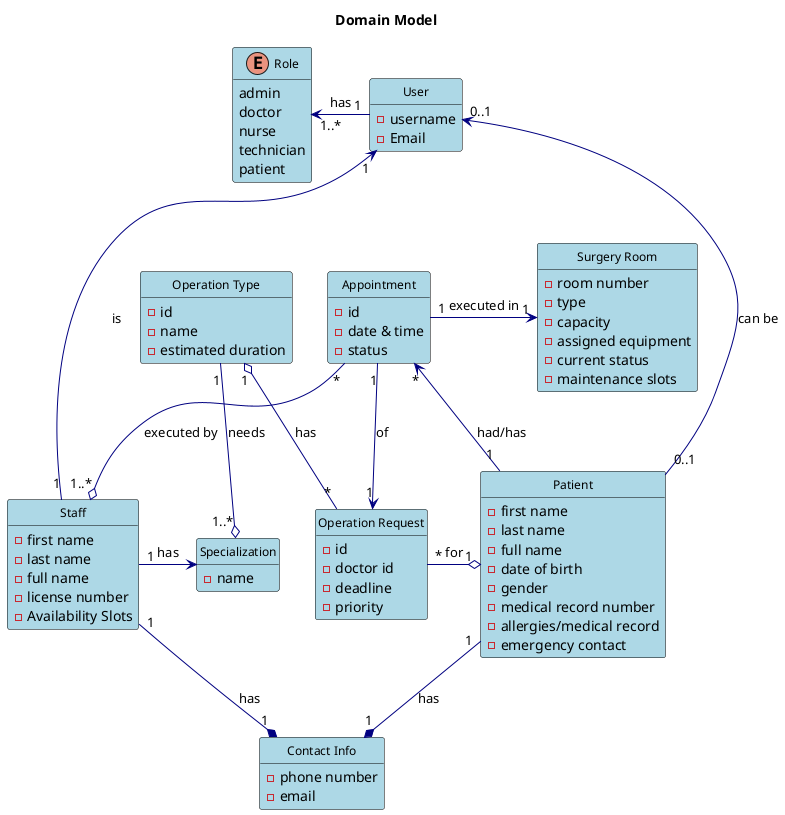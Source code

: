 @startuml

!define RECTANGLE class

skinparam class {
    BackgroundColor LightBlue
    ArrowColor Navy
    BorderColor Black
    FontName Arial
    FontSize 12
    FontColor Black
}

' Hide the separator when no methods are present
hide empty members

' Hide class type symbols (e.g., + for public, # for protected)
hide class circle

title Domain Model


RECTANGLE User {
    - username
    - Email
}

enum Role {
    admin
    doctor
    nurse
    technician
    patient
}

RECTANGLE Staff {
    - first name
    - last name
    - full name
    - license number
    - Availability Slots
}

RECTANGLE Specialization {
    - name 
}

RECTANGLE Patient {
    - first name
    - last name
    - full name
    - date of birth
    - gender
    - medical record number
    - allergies/medical record
    - emergency contact
}


RECTANGLE "Contact Info" as CI {
    - phone number
    - email 
}


RECTANGLE "Operation Request" as OR {
    - id
    - doctor id
    - deadline
    - priority
}


RECTANGLE "Operation Type" as OT {
    - id
    - name
    - estimated duration
}


RECTANGLE "Appointment" as AP {
    - id
    - date & time
    - status
}

RECTANGLE "Surgery Room" as SR {
    - room number
    - type
    - capacity
    - assigned equipment
    - current status
    - maintenance slots
}

User "1" ---left> "1..*" Role : has 

Staff "1" ---left> "1" User : is
Patient "0..1" ---up> "0..1" User : can be

Staff "1" --right> Specialization : has 
OT "1" --downo "1..*" Specialization : needs 

Staff "1" --* "1" CI : has
Patient "1" --down* "1" CI : has

OR "*" --righto "1" Patient : for 
OR "*" --lefto "1" OT : has

AP "1" --down> "1"  OR : of
AP "*" --downo "1..*" Staff : executed by 
AP "1" --right> "1" SR : executed in 
AP "*" <-- "1" Patient : had/has

@enduml
